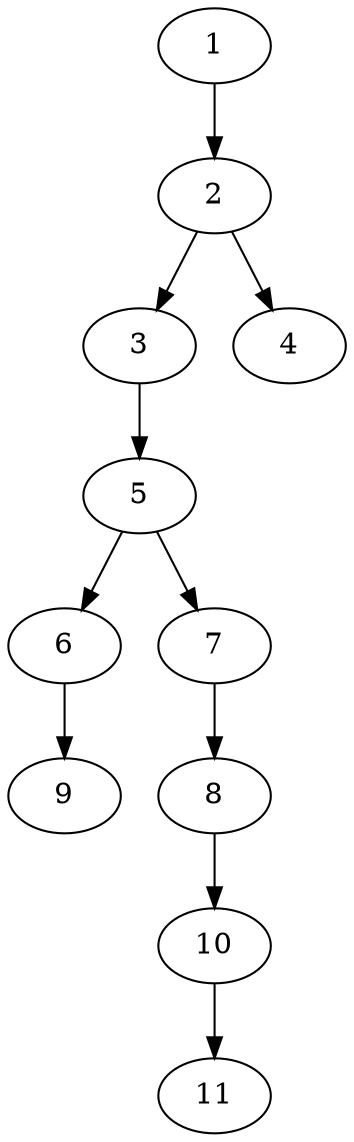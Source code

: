 // DAG (tier=1-easy, mode=data, n=11, ccr=0.301, fat=0.406, density=0.273, regular=0.606, jump=0.048, mindata=1048576, maxdata=8388608)
// DAG automatically generated by daggen at Sun Aug 24 16:33:32 2025
// /home/ermia/Project/Environments/daggen/bin/daggen --dot --ccr 0.301 --fat 0.406 --regular 0.606 --density 0.273 --jump 0.048 --mindata 1048576 --maxdata 8388608 -n 11 
digraph G {
  1 [size="306126242613369728", alpha="0.05", expect_size="153063121306684864"]
  1 -> 2 [size ="245790987517952"]
  2 [size="1827733408806076416", alpha="0.01", expect_size="913866704403038208"]
  2 -> 3 [size ="11959101554688"]
  2 -> 4 [size ="11959101554688"]
  3 [size="5189704547522938", alpha="0.09", expect_size="2594852273761469"]
  3 -> 5 [size ="197972524531712"]
  4 [size="39506322491099316224", alpha="0.04", expect_size="19753161245549658112"]
  5 [size="28788565195114938368", alpha="0.19", expect_size="14394282597557469184"]
  5 -> 6 [size ="75145561505792"]
  5 -> 7 [size ="75145561505792"]
  6 [size="49597201582997372928", alpha="0.08", expect_size="24798600791498686464"]
  6 -> 9 [size ="107992791908352"]
  7 [size="613805727077247616", alpha="0.04", expect_size="306902863538623808"]
  7 -> 8 [size ="281026286845952"]
  8 [size="9816800367003288", alpha="0.01", expect_size="4908400183501644"]
  8 -> 10 [size ="154025118924800"]
  9 [size="46990229826726526976", alpha="0.07", expect_size="23495114913363263488"]
  10 [size="64233756017026924544", alpha="0.19", expect_size="32116878008513462272"]
  10 -> 11 [size ="128311485267968"]
  11 [size="318623182867136512000", alpha="0.02", expect_size="159311591433568256000"]
}